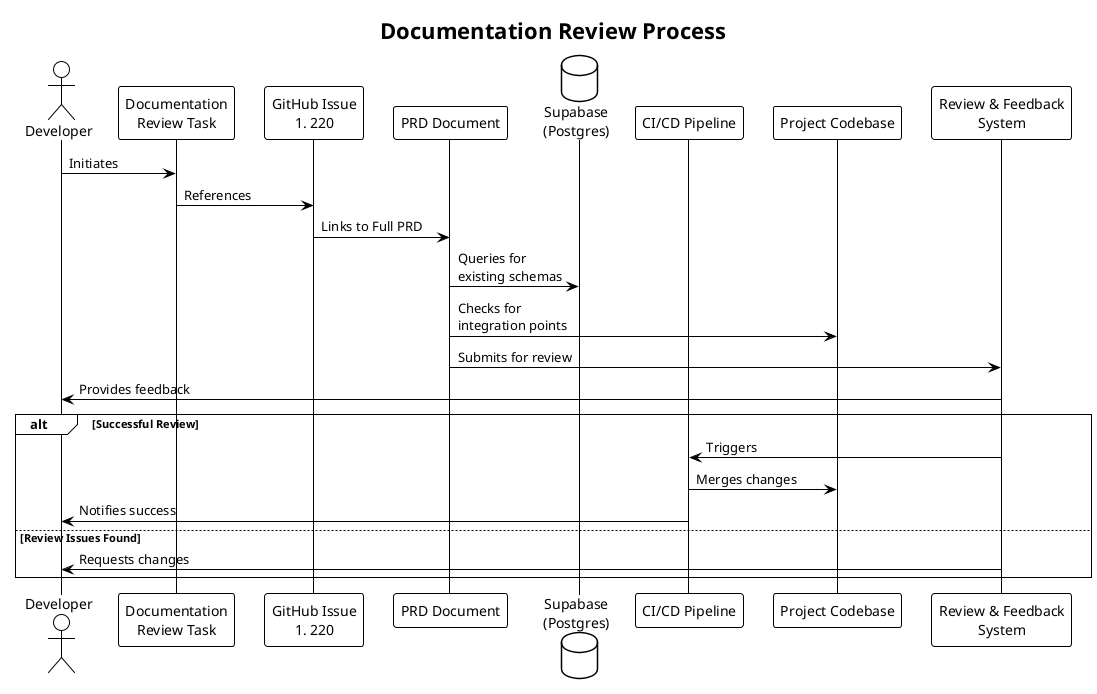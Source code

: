 @startuml
!theme plain

title Documentation Review Process

actor Developer
participant "Documentation\nReview Task" as Task
participant "GitHub Issue\n#220" as Issue
participant "PRD Document" as PRD
database "Supabase\n(Postgres)" as Database
participant "CI/CD Pipeline" as CICD
participant "Project Codebase" as Codebase
participant "Review & Feedback\nSystem" as Review

Developer -> Task: Initiates
Task -> Issue: References
Issue -> PRD: Links to Full PRD
PRD -> Database: Queries for\nexisting schemas
PRD -> Codebase: Checks for\nintegration points
PRD -> Review: Submits for review
Review -> Developer: Provides feedback

alt Successful Review
    Review -> CICD: Triggers
    CICD -> Codebase: Merges changes
    CICD -> Developer: Notifies success
else Review Issues Found
    Review -> Developer: Requests changes
end

@enduml